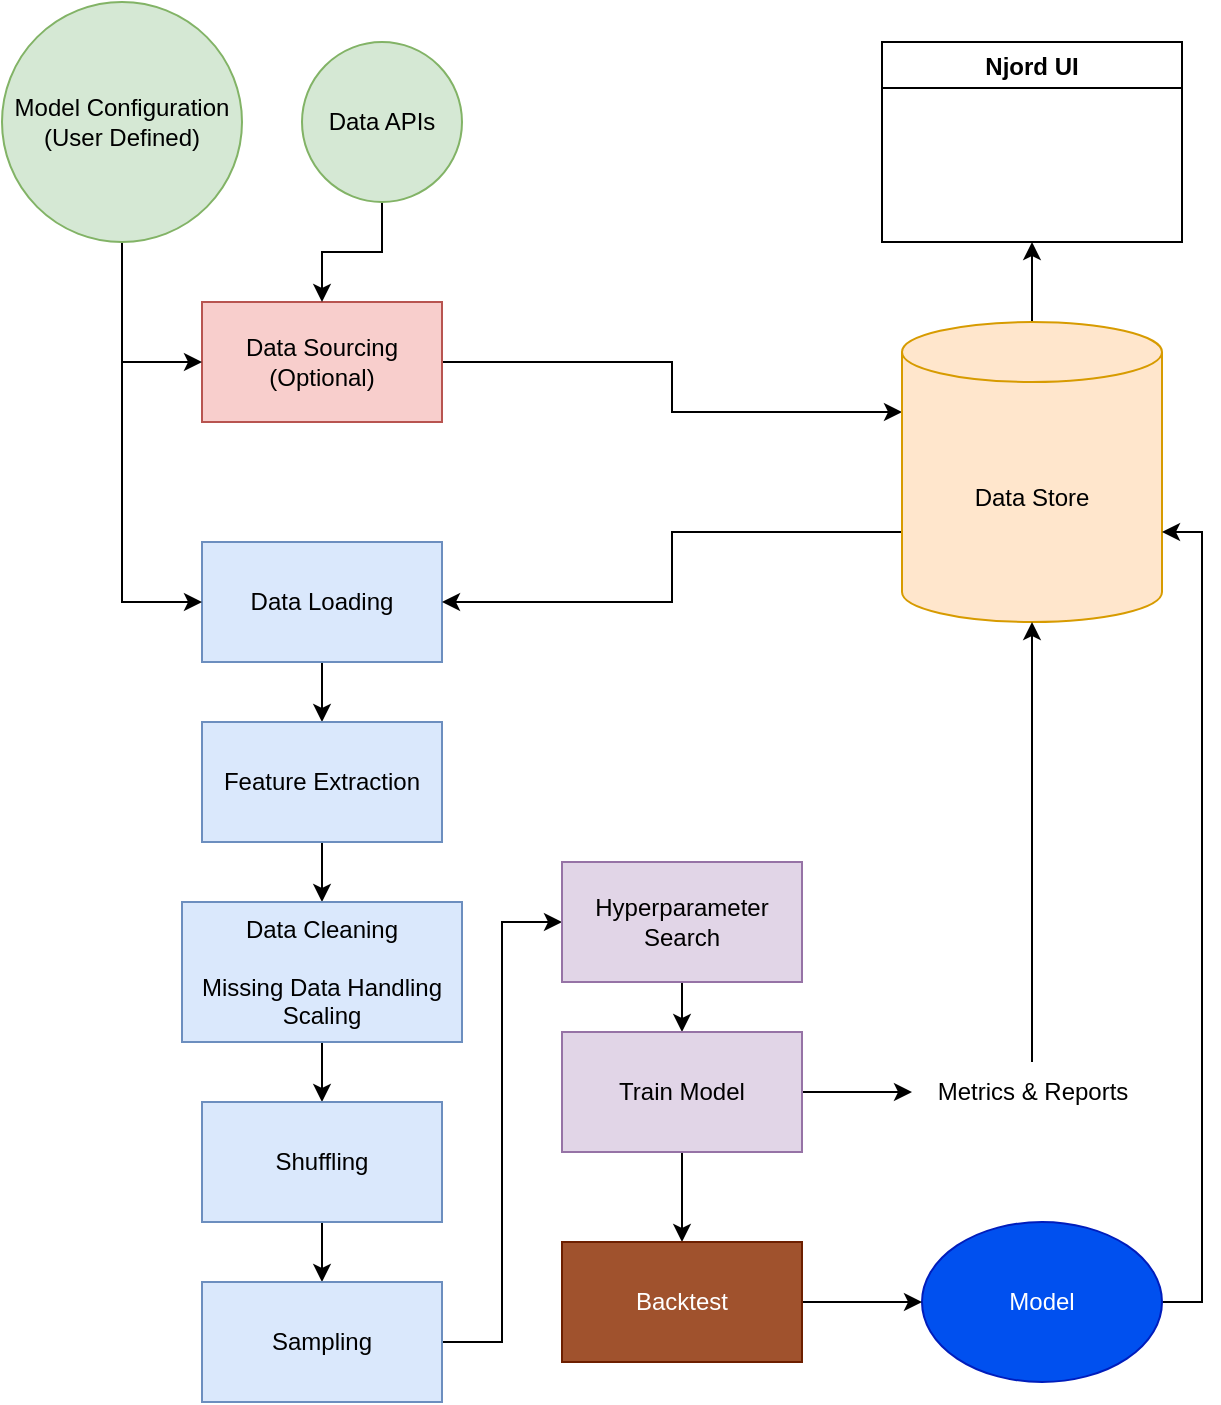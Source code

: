 <mxfile version="20.5.1" type="device"><diagram id="HyjH_NKALgUCyKPuZB0j" name="Page-1"><mxGraphModel dx="1220" dy="1082" grid="1" gridSize="10" guides="1" tooltips="1" connect="1" arrows="1" fold="1" page="1" pageScale="1" pageWidth="750" pageHeight="750" math="0" shadow="0"><root><mxCell id="0"/><mxCell id="1" parent="0"/><mxCell id="-xRGmr7SwcXRglFVn690-4" style="edgeStyle=orthogonalEdgeStyle;rounded=0;orthogonalLoop=1;jettySize=auto;html=1;entryX=0;entryY=0;entryDx=0;entryDy=45;entryPerimeter=0;" parent="1" source="-xRGmr7SwcXRglFVn690-1" target="-xRGmr7SwcXRglFVn690-3" edge="1"><mxGeometry relative="1" as="geometry"/></mxCell><mxCell id="-xRGmr7SwcXRglFVn690-1" value="&lt;div&gt;Data Sourcing&lt;/div&gt;&lt;div&gt;(Optional)&lt;/div&gt;" style="rounded=0;whiteSpace=wrap;html=1;fillColor=#f8cecc;strokeColor=#b85450;" parent="1" vertex="1"><mxGeometry x="140" y="170" width="120" height="60" as="geometry"/></mxCell><mxCell id="-xRGmr7SwcXRglFVn690-13" style="edgeStyle=orthogonalEdgeStyle;rounded=0;orthogonalLoop=1;jettySize=auto;html=1;entryX=0.5;entryY=0;entryDx=0;entryDy=0;" parent="1" source="-xRGmr7SwcXRglFVn690-2" target="-xRGmr7SwcXRglFVn690-12" edge="1"><mxGeometry relative="1" as="geometry"/></mxCell><mxCell id="-xRGmr7SwcXRglFVn690-2" value="&lt;div&gt;Data Loading&lt;/div&gt;" style="rounded=0;whiteSpace=wrap;html=1;fillColor=#dae8fc;strokeColor=#6c8ebf;" parent="1" vertex="1"><mxGeometry x="140" y="290" width="120" height="60" as="geometry"/></mxCell><mxCell id="-xRGmr7SwcXRglFVn690-6" style="edgeStyle=orthogonalEdgeStyle;rounded=0;orthogonalLoop=1;jettySize=auto;html=1;exitX=0;exitY=0;exitDx=0;exitDy=105;exitPerimeter=0;entryX=1;entryY=0.5;entryDx=0;entryDy=0;" parent="1" source="-xRGmr7SwcXRglFVn690-3" target="-xRGmr7SwcXRglFVn690-2" edge="1"><mxGeometry relative="1" as="geometry"/></mxCell><mxCell id="-xRGmr7SwcXRglFVn690-44" style="edgeStyle=orthogonalEdgeStyle;rounded=0;orthogonalLoop=1;jettySize=auto;html=1;entryX=0.5;entryY=1;entryDx=0;entryDy=0;" parent="1" source="-xRGmr7SwcXRglFVn690-3" target="-xRGmr7SwcXRglFVn690-43" edge="1"><mxGeometry relative="1" as="geometry"/></mxCell><mxCell id="-xRGmr7SwcXRglFVn690-3" value="&lt;div&gt;Data Store&lt;/div&gt;" style="shape=cylinder3;whiteSpace=wrap;html=1;boundedLbl=1;backgroundOutline=1;size=15;fillColor=#ffe6cc;strokeColor=#d79b00;" parent="1" vertex="1"><mxGeometry x="490" y="180" width="130" height="150" as="geometry"/></mxCell><mxCell id="-xRGmr7SwcXRglFVn690-8" style="edgeStyle=orthogonalEdgeStyle;rounded=0;orthogonalLoop=1;jettySize=auto;html=1;entryX=0;entryY=0.5;entryDx=0;entryDy=0;" parent="1" source="-xRGmr7SwcXRglFVn690-7" target="-xRGmr7SwcXRglFVn690-2" edge="1"><mxGeometry relative="1" as="geometry"/></mxCell><mxCell id="-xRGmr7SwcXRglFVn690-9" style="edgeStyle=orthogonalEdgeStyle;rounded=0;orthogonalLoop=1;jettySize=auto;html=1;entryX=0;entryY=0.5;entryDx=0;entryDy=0;" parent="1" source="-xRGmr7SwcXRglFVn690-7" target="-xRGmr7SwcXRglFVn690-1" edge="1"><mxGeometry relative="1" as="geometry"/></mxCell><mxCell id="-xRGmr7SwcXRglFVn690-7" value="&lt;div&gt;Model Configuration&lt;/div&gt;&lt;div&gt;(User Defined)&lt;/div&gt;" style="ellipse;whiteSpace=wrap;html=1;aspect=fixed;fillColor=#d5e8d4;strokeColor=#82b366;" parent="1" vertex="1"><mxGeometry x="40" y="20" width="120" height="120" as="geometry"/></mxCell><mxCell id="-xRGmr7SwcXRglFVn690-11" style="edgeStyle=orthogonalEdgeStyle;rounded=0;orthogonalLoop=1;jettySize=auto;html=1;entryX=0.5;entryY=0;entryDx=0;entryDy=0;" parent="1" source="-xRGmr7SwcXRglFVn690-10" target="-xRGmr7SwcXRglFVn690-1" edge="1"><mxGeometry relative="1" as="geometry"/></mxCell><mxCell id="-xRGmr7SwcXRglFVn690-10" value="Data APIs" style="ellipse;whiteSpace=wrap;html=1;aspect=fixed;fillColor=#d5e8d4;strokeColor=#82b366;" parent="1" vertex="1"><mxGeometry x="190" y="40" width="80" height="80" as="geometry"/></mxCell><mxCell id="-xRGmr7SwcXRglFVn690-15" style="edgeStyle=orthogonalEdgeStyle;rounded=0;orthogonalLoop=1;jettySize=auto;html=1;entryX=0.5;entryY=0;entryDx=0;entryDy=0;" parent="1" source="-xRGmr7SwcXRglFVn690-12" target="-xRGmr7SwcXRglFVn690-14" edge="1"><mxGeometry relative="1" as="geometry"/></mxCell><mxCell id="-xRGmr7SwcXRglFVn690-12" value="&lt;div&gt;Feature Extraction&lt;/div&gt;" style="rounded=0;whiteSpace=wrap;html=1;fillColor=#dae8fc;strokeColor=#6c8ebf;" parent="1" vertex="1"><mxGeometry x="140" y="380" width="120" height="60" as="geometry"/></mxCell><mxCell id="-xRGmr7SwcXRglFVn690-18" style="edgeStyle=orthogonalEdgeStyle;rounded=0;orthogonalLoop=1;jettySize=auto;html=1;exitX=0.5;exitY=1;exitDx=0;exitDy=0;entryX=0.5;entryY=0;entryDx=0;entryDy=0;" parent="1" source="-xRGmr7SwcXRglFVn690-14" target="-xRGmr7SwcXRglFVn690-16" edge="1"><mxGeometry relative="1" as="geometry"/></mxCell><mxCell id="-xRGmr7SwcXRglFVn690-14" value="&lt;div&gt;Data Cleaning&lt;/div&gt;&lt;div&gt;&lt;br&gt;&lt;/div&gt;&lt;div&gt;Missing Data Handling&lt;/div&gt;&lt;div&gt;Scaling&lt;br&gt;&lt;/div&gt;" style="rounded=0;whiteSpace=wrap;html=1;fillColor=#dae8fc;strokeColor=#6c8ebf;" parent="1" vertex="1"><mxGeometry x="130" y="470" width="140" height="70" as="geometry"/></mxCell><mxCell id="-xRGmr7SwcXRglFVn690-19" style="edgeStyle=orthogonalEdgeStyle;rounded=0;orthogonalLoop=1;jettySize=auto;html=1;entryX=0.5;entryY=0;entryDx=0;entryDy=0;" parent="1" source="-xRGmr7SwcXRglFVn690-16" target="-xRGmr7SwcXRglFVn690-17" edge="1"><mxGeometry relative="1" as="geometry"/></mxCell><mxCell id="-xRGmr7SwcXRglFVn690-16" value="Shuffling" style="rounded=0;whiteSpace=wrap;html=1;fillColor=#dae8fc;strokeColor=#6c8ebf;" parent="1" vertex="1"><mxGeometry x="140" y="570" width="120" height="60" as="geometry"/></mxCell><mxCell id="-xRGmr7SwcXRglFVn690-22" style="edgeStyle=orthogonalEdgeStyle;rounded=0;orthogonalLoop=1;jettySize=auto;html=1;exitX=1;exitY=0.5;exitDx=0;exitDy=0;entryX=0;entryY=0.5;entryDx=0;entryDy=0;" parent="1" source="-xRGmr7SwcXRglFVn690-17" target="-xRGmr7SwcXRglFVn690-20" edge="1"><mxGeometry relative="1" as="geometry"/></mxCell><mxCell id="-xRGmr7SwcXRglFVn690-17" value="&lt;div&gt;Sampling&lt;/div&gt;" style="rounded=0;whiteSpace=wrap;html=1;fillColor=#dae8fc;strokeColor=#6c8ebf;" parent="1" vertex="1"><mxGeometry x="140" y="660" width="120" height="60" as="geometry"/></mxCell><mxCell id="-xRGmr7SwcXRglFVn690-24" style="edgeStyle=orthogonalEdgeStyle;rounded=0;orthogonalLoop=1;jettySize=auto;html=1;exitX=0.5;exitY=1;exitDx=0;exitDy=0;entryX=0.5;entryY=0;entryDx=0;entryDy=0;" parent="1" source="-xRGmr7SwcXRglFVn690-20" target="-xRGmr7SwcXRglFVn690-23" edge="1"><mxGeometry relative="1" as="geometry"/></mxCell><mxCell id="-xRGmr7SwcXRglFVn690-20" value="&lt;div&gt;Hyperparameter Search&lt;/div&gt;" style="rounded=0;whiteSpace=wrap;html=1;fillColor=#e1d5e7;strokeColor=#9673a6;" parent="1" vertex="1"><mxGeometry x="320" y="450" width="120" height="60" as="geometry"/></mxCell><mxCell id="-xRGmr7SwcXRglFVn690-38" style="edgeStyle=orthogonalEdgeStyle;rounded=0;orthogonalLoop=1;jettySize=auto;html=1;exitX=1;exitY=0.5;exitDx=0;exitDy=0;" parent="1" source="-xRGmr7SwcXRglFVn690-23" target="-xRGmr7SwcXRglFVn690-26" edge="1"><mxGeometry relative="1" as="geometry"/></mxCell><mxCell id="LyiZ2A3YTS13gXOoMOc--5" style="edgeStyle=orthogonalEdgeStyle;rounded=0;orthogonalLoop=1;jettySize=auto;html=1;exitX=0.5;exitY=1;exitDx=0;exitDy=0;entryX=0.5;entryY=0;entryDx=0;entryDy=0;" edge="1" parent="1" source="-xRGmr7SwcXRglFVn690-23" target="LyiZ2A3YTS13gXOoMOc--1"><mxGeometry relative="1" as="geometry"/></mxCell><mxCell id="-xRGmr7SwcXRglFVn690-23" value="&lt;div&gt;Train Model&lt;/div&gt;" style="rounded=0;whiteSpace=wrap;html=1;fillColor=#e1d5e7;strokeColor=#9673a6;" parent="1" vertex="1"><mxGeometry x="320" y="535" width="120" height="60" as="geometry"/></mxCell><mxCell id="-xRGmr7SwcXRglFVn690-40" style="edgeStyle=orthogonalEdgeStyle;rounded=0;orthogonalLoop=1;jettySize=auto;html=1;entryX=0.5;entryY=1;entryDx=0;entryDy=0;entryPerimeter=0;" parent="1" source="-xRGmr7SwcXRglFVn690-26" target="-xRGmr7SwcXRglFVn690-3" edge="1"><mxGeometry relative="1" as="geometry"/></mxCell><mxCell id="-xRGmr7SwcXRglFVn690-26" value="&lt;div&gt;Metrics &amp;amp; Reports&lt;/div&gt;" style="text;html=1;align=center;verticalAlign=middle;resizable=0;points=[];autosize=1;strokeColor=none;fillColor=none;" parent="1" vertex="1"><mxGeometry x="495" y="550" width="120" height="30" as="geometry"/></mxCell><mxCell id="LyiZ2A3YTS13gXOoMOc--7" style="edgeStyle=orthogonalEdgeStyle;rounded=0;orthogonalLoop=1;jettySize=auto;html=1;exitX=1;exitY=0.5;exitDx=0;exitDy=0;entryX=1;entryY=0;entryDx=0;entryDy=105;entryPerimeter=0;" edge="1" parent="1" source="-xRGmr7SwcXRglFVn690-35" target="-xRGmr7SwcXRglFVn690-3"><mxGeometry relative="1" as="geometry"/></mxCell><mxCell id="-xRGmr7SwcXRglFVn690-35" value="Model" style="ellipse;whiteSpace=wrap;html=1;fillColor=#0050ef;fontColor=#ffffff;strokeColor=#001DBC;" parent="1" vertex="1"><mxGeometry x="500" y="630" width="120" height="80" as="geometry"/></mxCell><mxCell id="-xRGmr7SwcXRglFVn690-43" value="Njord UI" style="swimlane;" parent="1" vertex="1"><mxGeometry x="480" y="40" width="150" height="100" as="geometry"/></mxCell><mxCell id="LyiZ2A3YTS13gXOoMOc--6" value="" style="edgeStyle=orthogonalEdgeStyle;rounded=0;orthogonalLoop=1;jettySize=auto;html=1;" edge="1" parent="1" source="LyiZ2A3YTS13gXOoMOc--1" target="-xRGmr7SwcXRglFVn690-35"><mxGeometry relative="1" as="geometry"/></mxCell><mxCell id="LyiZ2A3YTS13gXOoMOc--1" value="Backtest" style="rounded=0;whiteSpace=wrap;html=1;fillColor=#a0522d;strokeColor=#6D1F00;fontColor=#ffffff;" vertex="1" parent="1"><mxGeometry x="320" y="640" width="120" height="60" as="geometry"/></mxCell></root></mxGraphModel></diagram></mxfile>